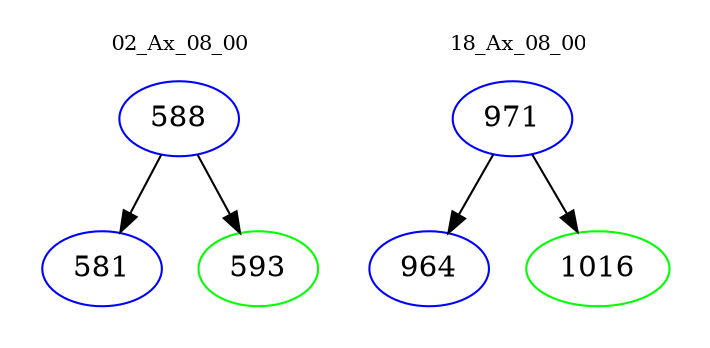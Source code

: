 digraph{
subgraph cluster_0 {
color = white
label = "02_Ax_08_00";
fontsize=10;
T0_588 [label="588", color="blue"]
T0_588 -> T0_581 [color="black"]
T0_581 [label="581", color="blue"]
T0_588 -> T0_593 [color="black"]
T0_593 [label="593", color="green"]
}
subgraph cluster_1 {
color = white
label = "18_Ax_08_00";
fontsize=10;
T1_971 [label="971", color="blue"]
T1_971 -> T1_964 [color="black"]
T1_964 [label="964", color="blue"]
T1_971 -> T1_1016 [color="black"]
T1_1016 [label="1016", color="green"]
}
}
